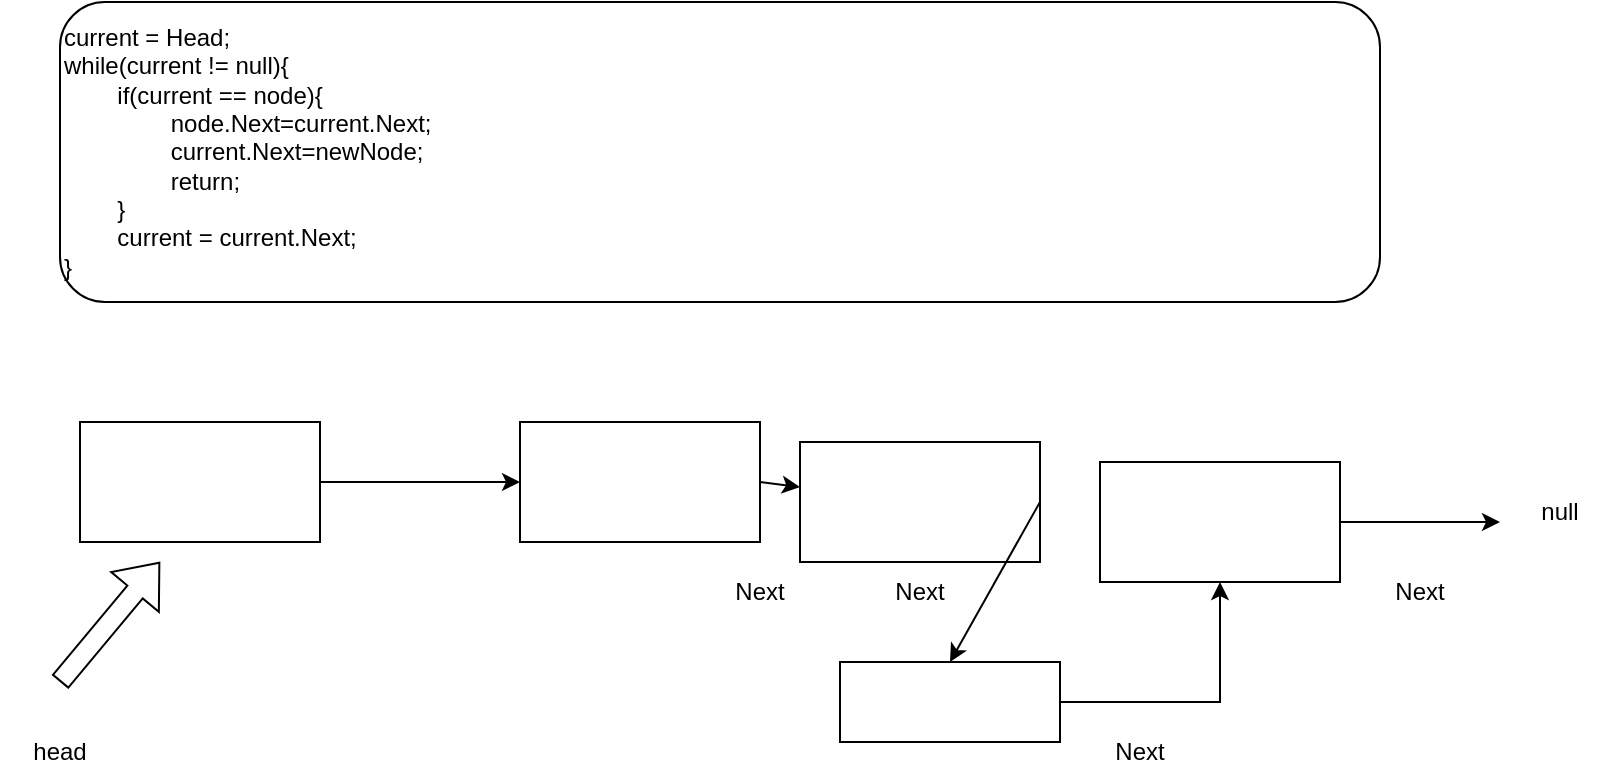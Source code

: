 <mxfile version="23.1.5" type="device">
  <diagram name="Page-1" id="2K2Q038FgovqVJcV41Po">
    <mxGraphModel dx="1644" dy="519" grid="1" gridSize="10" guides="1" tooltips="1" connect="1" arrows="1" fold="1" page="1" pageScale="1" pageWidth="850" pageHeight="1100" math="0" shadow="0">
      <root>
        <mxCell id="0" />
        <mxCell id="1" parent="0" />
        <mxCell id="snZmfWAVlmtThL7qKC9B-1" value="" style="rounded=0;whiteSpace=wrap;html=1;" parent="1" vertex="1">
          <mxGeometry x="30" y="270" width="120" height="60" as="geometry" />
        </mxCell>
        <mxCell id="snZmfWAVlmtThL7qKC9B-2" value="" style="endArrow=classic;html=1;rounded=0;exitX=1;exitY=0.5;exitDx=0;exitDy=0;" parent="1" source="snZmfWAVlmtThL7qKC9B-1" target="snZmfWAVlmtThL7qKC9B-3" edge="1">
          <mxGeometry width="50" height="50" relative="1" as="geometry">
            <mxPoint x="170" y="310" as="sourcePoint" />
            <mxPoint x="230" y="300" as="targetPoint" />
          </mxGeometry>
        </mxCell>
        <mxCell id="snZmfWAVlmtThL7qKC9B-3" value="" style="rounded=0;whiteSpace=wrap;html=1;" parent="1" vertex="1">
          <mxGeometry x="250" y="270" width="120" height="60" as="geometry" />
        </mxCell>
        <mxCell id="snZmfWAVlmtThL7qKC9B-4" value="" style="endArrow=classic;html=1;rounded=0;exitX=1;exitY=0.5;exitDx=0;exitDy=0;" parent="1" source="snZmfWAVlmtThL7qKC9B-3" target="snZmfWAVlmtThL7qKC9B-5" edge="1">
          <mxGeometry width="50" height="50" relative="1" as="geometry">
            <mxPoint x="180" y="320" as="sourcePoint" />
            <mxPoint x="240" y="310" as="targetPoint" />
          </mxGeometry>
        </mxCell>
        <mxCell id="snZmfWAVlmtThL7qKC9B-5" value="" style="rounded=0;whiteSpace=wrap;html=1;" parent="1" vertex="1">
          <mxGeometry x="390" y="280" width="120" height="60" as="geometry" />
        </mxCell>
        <mxCell id="snZmfWAVlmtThL7qKC9B-6" value="" style="endArrow=classic;html=1;rounded=0;exitX=1;exitY=0.5;exitDx=0;exitDy=0;entryX=0.5;entryY=0;entryDx=0;entryDy=0;" parent="1" source="snZmfWAVlmtThL7qKC9B-5" target="snZmfWAVlmtThL7qKC9B-16" edge="1">
          <mxGeometry width="50" height="50" relative="1" as="geometry">
            <mxPoint x="190" y="330" as="sourcePoint" />
            <mxPoint x="250" y="320" as="targetPoint" />
          </mxGeometry>
        </mxCell>
        <mxCell id="snZmfWAVlmtThL7qKC9B-7" value="" style="rounded=0;whiteSpace=wrap;html=1;" parent="1" vertex="1">
          <mxGeometry x="540" y="290" width="120" height="60" as="geometry" />
        </mxCell>
        <mxCell id="snZmfWAVlmtThL7qKC9B-8" value="" style="endArrow=classic;html=1;rounded=0;exitX=1;exitY=0.5;exitDx=0;exitDy=0;" parent="1" source="snZmfWAVlmtThL7qKC9B-7" edge="1">
          <mxGeometry width="50" height="50" relative="1" as="geometry">
            <mxPoint x="680" y="330" as="sourcePoint" />
            <mxPoint x="740" y="320" as="targetPoint" />
          </mxGeometry>
        </mxCell>
        <mxCell id="snZmfWAVlmtThL7qKC9B-10" value="" style="shape=flexArrow;endArrow=classic;html=1;rounded=0;" parent="1" edge="1">
          <mxGeometry width="50" height="50" relative="1" as="geometry">
            <mxPoint x="20" y="400" as="sourcePoint" />
            <mxPoint x="70" y="340" as="targetPoint" />
          </mxGeometry>
        </mxCell>
        <mxCell id="snZmfWAVlmtThL7qKC9B-11" value="head" style="text;html=1;align=center;verticalAlign=middle;whiteSpace=wrap;rounded=0;" parent="1" vertex="1">
          <mxGeometry x="-10" y="420" width="60" height="30" as="geometry" />
        </mxCell>
        <mxCell id="snZmfWAVlmtThL7qKC9B-12" value="Next" style="text;html=1;align=center;verticalAlign=middle;whiteSpace=wrap;rounded=0;" parent="1" vertex="1">
          <mxGeometry x="340" y="340" width="60" height="30" as="geometry" />
        </mxCell>
        <mxCell id="snZmfWAVlmtThL7qKC9B-13" value="Next" style="text;html=1;align=center;verticalAlign=middle;whiteSpace=wrap;rounded=0;" parent="1" vertex="1">
          <mxGeometry x="420" y="340" width="60" height="30" as="geometry" />
        </mxCell>
        <mxCell id="snZmfWAVlmtThL7qKC9B-14" value="Next" style="text;html=1;align=center;verticalAlign=middle;whiteSpace=wrap;rounded=0;" parent="1" vertex="1">
          <mxGeometry x="670" y="340" width="60" height="30" as="geometry" />
        </mxCell>
        <mxCell id="snZmfWAVlmtThL7qKC9B-15" value="null" style="text;html=1;align=center;verticalAlign=middle;whiteSpace=wrap;rounded=0;" parent="1" vertex="1">
          <mxGeometry x="740" y="300" width="60" height="30" as="geometry" />
        </mxCell>
        <mxCell id="snZmfWAVlmtThL7qKC9B-19" style="edgeStyle=orthogonalEdgeStyle;rounded=0;orthogonalLoop=1;jettySize=auto;html=1;exitX=1;exitY=0.5;exitDx=0;exitDy=0;" parent="1" source="snZmfWAVlmtThL7qKC9B-16" target="snZmfWAVlmtThL7qKC9B-7" edge="1">
          <mxGeometry relative="1" as="geometry" />
        </mxCell>
        <mxCell id="snZmfWAVlmtThL7qKC9B-16" value="" style="rounded=0;whiteSpace=wrap;html=1;" parent="1" vertex="1">
          <mxGeometry x="410" y="390" width="110" height="40" as="geometry" />
        </mxCell>
        <mxCell id="snZmfWAVlmtThL7qKC9B-18" value="current = Head;&lt;br&gt;while(current != null){&lt;br&gt;&lt;span style=&quot;white-space: pre;&quot;&gt;&#x9;&lt;/span&gt;if(current == node){&lt;br&gt;&lt;span style=&quot;white-space: pre;&quot;&gt;&#x9;&lt;span style=&quot;white-space: pre;&quot;&gt;&#x9;&lt;/span&gt;node.Next=cur&lt;/span&gt;rent.Next;&lt;br&gt;&lt;span style=&quot;white-space: pre;&quot;&gt;&#x9;&lt;/span&gt;&lt;span style=&quot;white-space: pre;&quot;&gt;&#x9;&lt;/span&gt;current.Next=newNode;&lt;br&gt;&lt;span style=&quot;white-space: pre;&quot;&gt;&#x9;&lt;/span&gt;&lt;span style=&quot;white-space: pre;&quot;&gt;&#x9;&lt;/span&gt;return;&lt;br&gt;&lt;span style=&quot;white-space: pre;&quot;&gt;&#x9;&lt;/span&gt;}&lt;br&gt;&lt;span style=&quot;white-space: pre;&quot;&gt;&#x9;&lt;/span&gt;current = current.Next;&lt;br&gt;}" style="rounded=1;whiteSpace=wrap;html=1;align=left;" parent="1" vertex="1">
          <mxGeometry x="20" y="60" width="660" height="150" as="geometry" />
        </mxCell>
        <mxCell id="snZmfWAVlmtThL7qKC9B-20" value="Next" style="text;html=1;align=center;verticalAlign=middle;whiteSpace=wrap;rounded=0;" parent="1" vertex="1">
          <mxGeometry x="530" y="420" width="60" height="30" as="geometry" />
        </mxCell>
      </root>
    </mxGraphModel>
  </diagram>
</mxfile>
